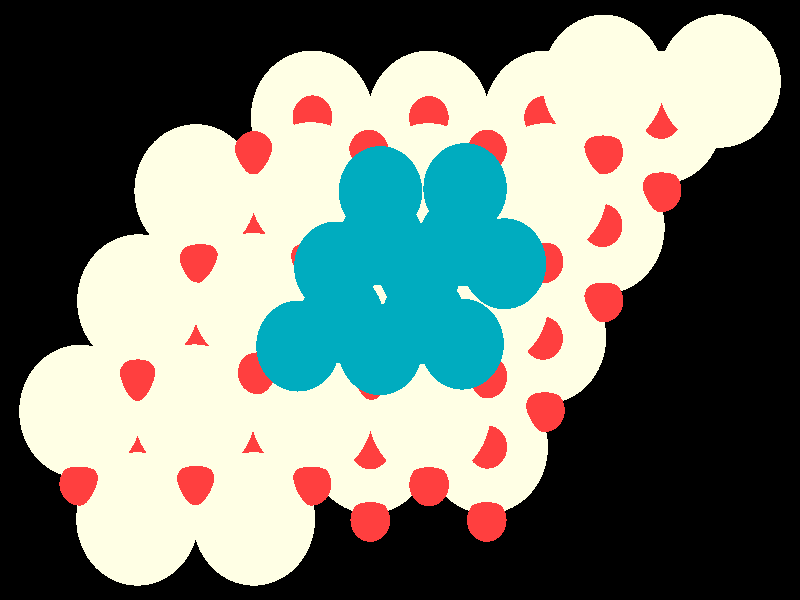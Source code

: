 #include "colors.inc"
#include "finish.inc"

global_settings {assumed_gamma 1 max_trace_level 6}
background {color White transmit 1.0}
camera {orthographic
  right -26.66*x up 18.36*y
  direction 1.00*z
  location <0,0,50.00> look_at <0,0,0>}
light_source {<  2.00,   3.00,  40.00> color White
  area_light <0.70, 0, 0>, <0, 0.70, 0>, 3, 3
  adaptive 1 jitter}

#declare simple = finish {phong 0.7}
#declare pale = finish {ambient 0.5 diffuse 0.85 roughness 0.001 specular 0.200 }
#declare intermediate = finish {ambient 0.3 diffuse 0.6 specular 0.1 roughness 0.04}
#declare vmd = finish {ambient 0.0 diffuse 0.65 phong 0.1 phong_size 40.0 specular 0.5 }
#declare jmol = finish {ambient 0.2 diffuse 0.6 specular 1 roughness 0.001 metallic}
#declare ase2 = finish {ambient 0.05 brilliance 3 diffuse 0.6 metallic specular 0.7 roughness 0.04 reflection 0.15}
#declare ase3 = finish {ambient 0.15 brilliance 2 diffuse 0.6 metallic specular 1.0 roughness 0.001 reflection 0.0}
#declare glass = finish {ambient 0.05 diffuse 0.3 specular 1.0 roughness 0.001}
#declare glass2 = finish {ambient 0.01 diffuse 0.3 specular 1.0 reflection 0.25 roughness 0.001}
#declare Rcell = 0.020;
#declare Rbond = 0.100;

#macro atom(LOC, R, COL, TRANS, FIN)
  sphere{LOC, R texture{pigment{color COL transmit TRANS} finish{FIN}}}
#end
#macro constrain(LOC, R, COL, TRANS FIN)
union{torus{R, Rcell rotate 45*z texture{pigment{color COL transmit TRANS} finish{FIN}}}
      torus{R, Rcell rotate -45*z texture{pigment{color COL transmit TRANS} finish{FIN}}}
      translate LOC}
#end

atom(< -2.93,   5.59,  -7.82>, 2.04, rgb <1.00, 1.00, 0.78>, 0.0, ase3) // #0 
atom(<  2.89,  -4.50,  -7.82>, 2.04, rgb <1.00, 1.00, 0.78>, 0.0, ase3) // #1 
atom(< -6.81,  -1.14,  -7.82>, 2.04, rgb <1.00, 1.00, 0.78>, 0.0, ase3) // #2 
atom(<  4.83,  -1.14,  -7.82>, 2.04, rgb <1.00, 1.00, 0.78>, 0.0, ase3) // #3 
atom(<  0.95,   5.59,  -7.82>, 2.04, rgb <1.00, 1.00, 0.78>, 0.0, ase3) // #4 
atom(<  6.78,   2.22,  -7.82>, 2.04, rgb <1.00, 1.00, 0.78>, 0.0, ase3) // #5 
atom(< -2.93,  -1.14,  -7.82>, 2.04, rgb <1.00, 1.00, 0.78>, 0.0, ase3) // #6 
atom(<  8.72,   5.59,  -7.82>, 2.04, rgb <1.00, 1.00, 0.78>, 0.0, ase3) // #7 
atom(<  4.83,   5.59,  -7.82>, 2.04, rgb <1.00, 1.00, 0.78>, 0.0, ase3) // #8 
atom(< -0.99,  -4.50,  -7.82>, 2.04, rgb <1.00, 1.00, 0.78>, 0.0, ase3) // #9 
atom(<  0.95,  -1.14,  -7.82>, 2.04, rgb <1.00, 1.00, 0.78>, 0.0, ase3) // #10 
atom(< -0.99,   2.22,  -7.82>, 2.04, rgb <1.00, 1.00, 0.78>, 0.0, ase3) // #11 
atom(< -8.75,  -4.50,  -7.82>, 2.04, rgb <1.00, 1.00, 0.78>, 0.0, ase3) // #12 
atom(<  2.89,   2.22,  -7.82>, 2.04, rgb <1.00, 1.00, 0.78>, 0.0, ase3) // #13 
atom(< -4.87,   2.22,  -7.82>, 2.04, rgb <1.00, 1.00, 0.78>, 0.0, ase3) // #14 
atom(< -4.87,  -4.50,  -7.82>, 2.04, rgb <1.00, 1.00, 0.78>, 0.0, ase3) // #15 
atom(< -4.87,  -6.70,  -4.70>, 2.04, rgb <1.00, 1.00, 0.78>, 0.0, ase3) // #16 
atom(<  2.91,  -0.03,  -4.75>, 2.04, rgb <1.00, 1.00, 0.78>, 0.0, ase3) // #17 
atom(< -2.94,  -3.41,  -4.69>, 2.04, rgb <1.00, 1.00, 0.78>, 0.0, ase3) // #18 
atom(<  6.78,   6.69,  -4.72>, 2.04, rgb <1.00, 1.00, 0.78>, 0.0, ase3) // #19 
atom(< -1.02,  -0.03,  -4.78>, 2.04, rgb <1.00, 1.00, 0.78>, 0.0, ase3) // #20 
atom(<  0.98,  -3.44,  -4.72>, 2.04, rgb <1.00, 1.00, 0.78>, 0.0, ase3) // #21 
atom(<  0.95,   3.37,  -4.76>, 2.04, rgb <1.00, 1.00, 0.78>, 0.0, ase3) // #22 
atom(< -8.72,  -0.03,  -4.63>, 2.04, rgb <1.00, 1.00, 0.78>, 0.0, ase3) // #23 
atom(< -8.75,  -6.70,  -4.71>, 2.04, rgb <1.00, 1.00, 0.78>, 0.0, ase3) // #24 
atom(< -6.81,   3.34,  -4.72>, 2.04, rgb <1.00, 1.00, 0.78>, 0.0, ase3) // #25 
atom(< -6.85,  -3.40,  -4.70>, 2.04, rgb <1.00, 1.00, 0.78>, 0.0, ase3) // #26 
atom(<-10.65,  -3.41,  -4.70>, 2.04, rgb <1.00, 1.00, 0.78>, 0.0, ase3) // #27 
atom(< -4.90,   0.01,  -4.69>, 2.04, rgb <1.00, 1.00, 0.78>, 0.0, ase3) // #28 
atom(<  4.86,   3.37,  -4.69>, 2.04, rgb <1.00, 1.00, 0.78>, 0.0, ase3) // #29 
atom(< -2.97,   3.40,  -4.73>, 2.04, rgb <1.00, 1.00, 0.78>, 0.0, ase3) // #30 
atom(< 10.65,   6.70,  -4.72>, 2.04, rgb <1.00, 1.00, 0.78>, 0.0, ase3) // #31 
atom(< -2.93,   1.10,  -8.61>, 0.66, rgb <1.00, 0.05, 0.05>, 0.0, ase3) // #32 
atom(< -8.75,  -2.26,  -8.61>, 0.66, rgb <1.00, 0.05, 0.05>, 0.0, ase3) // #33 
atom(< -0.99,   4.47,  -8.61>, 0.66, rgb <1.00, 0.05, 0.05>, 0.0, ase3) // #34 
atom(<-10.69,  -5.62,  -8.61>, 0.66, rgb <1.00, 0.05, 0.05>, 0.0, ase3) // #35 
atom(<  2.89,  -2.26,  -8.61>, 0.66, rgb <1.00, 0.05, 0.05>, 0.0, ase3) // #36 
atom(< -4.87,   4.47,  -8.61>, 0.66, rgb <1.00, 0.05, 0.05>, 0.0, ase3) // #37 
atom(<  0.95,   1.10,  -8.61>, 0.66, rgb <1.00, 0.05, 0.05>, 0.0, ase3) // #38 
atom(< -6.81,   1.10,  -8.61>, 0.66, rgb <1.00, 0.05, 0.05>, 0.0, ase3) // #39 
atom(< -6.81,  -5.62,  -8.61>, 0.66, rgb <1.00, 0.05, 0.05>, 0.0, ase3) // #40 
atom(<  6.78,   4.47,  -8.61>, 0.66, rgb <1.00, 0.05, 0.05>, 0.0, ase3) // #41 
atom(< -0.99,  -2.26,  -8.61>, 0.66, rgb <1.00, 0.05, 0.05>, 0.0, ase3) // #42 
atom(< -2.93,  -5.62,  -8.61>, 0.66, rgb <1.00, 0.05, 0.05>, 0.0, ase3) // #43 
atom(< -4.87,  -2.26,  -8.61>, 0.66, rgb <1.00, 0.05, 0.05>, 0.0, ase3) // #44 
atom(<  2.89,   4.47,  -8.61>, 0.66, rgb <1.00, 0.05, 0.05>, 0.0, ase3) // #45 
atom(<  4.83,   1.10,  -8.61>, 0.66, rgb <1.00, 0.05, 0.05>, 0.0, ase3) // #46 
atom(<  0.95,  -5.62,  -8.61>, 0.66, rgb <1.00, 0.05, 0.05>, 0.0, ase3) // #47 
atom(< -4.87,  -6.74,  -7.03>, 0.66, rgb <1.00, 0.05, 0.05>, 0.0, ase3) // #48 
atom(< -2.93,  -3.38,  -7.03>, 0.66, rgb <1.00, 0.05, 0.05>, 0.0, ase3) // #49 
atom(< -0.99,  -6.74,  -7.03>, 0.66, rgb <1.00, 0.05, 0.05>, 0.0, ase3) // #50 
atom(< -4.87,  -0.02,  -7.03>, 0.66, rgb <1.00, 0.05, 0.05>, 0.0, ase3) // #51 
atom(< -0.99,  -0.02,  -7.03>, 0.66, rgb <1.00, 0.05, 0.05>, 0.0, ase3) // #52 
atom(<  6.78,  -0.02,  -7.03>, 0.66, rgb <1.00, 0.05, 0.05>, 0.0, ase3) // #53 
atom(<  0.95,  -3.38,  -7.03>, 0.66, rgb <1.00, 0.05, 0.05>, 0.0, ase3) // #54 
atom(< -6.81,  -3.38,  -7.03>, 0.66, rgb <1.00, 0.05, 0.05>, 0.0, ase3) // #55 
atom(<  4.83,  -3.38,  -7.03>, 0.66, rgb <1.00, 0.05, 0.05>, 0.0, ase3) // #56 
atom(< -8.75,  -6.74,  -7.03>, 0.66, rgb <1.00, 0.05, 0.05>, 0.0, ase3) // #57 
atom(<  2.89,  -0.02,  -7.03>, 0.66, rgb <1.00, 0.05, 0.05>, 0.0, ase3) // #58 
atom(<  2.89,  -6.74,  -7.03>, 0.66, rgb <1.00, 0.05, 0.05>, 0.0, ase3) // #59 
atom(<  8.72,   3.35,  -7.03>, 0.66, rgb <1.00, 0.05, 0.05>, 0.0, ase3) // #60 
atom(<  4.83,   3.35,  -7.03>, 0.66, rgb <1.00, 0.05, 0.05>, 0.0, ase3) // #61 
atom(< -2.93,   3.35,  -7.03>, 0.66, rgb <1.00, 0.05, 0.05>, 0.0, ase3) // #62 
atom(<  0.95,   3.35,  -7.03>, 0.66, rgb <1.00, 0.05, 0.05>, 0.0, ase3) // #63 
atom(< -0.99,  -4.52,  -5.52>, 0.66, rgb <1.00, 0.05, 0.05>, 0.0, ase3) // #64 
atom(< -4.86,   2.25,  -5.55>, 0.66, rgb <1.00, 0.05, 0.05>, 0.0, ase3) // #65 
atom(<  8.71,   5.59,  -5.53>, 0.66, rgb <1.00, 0.05, 0.05>, 0.0, ase3) // #66 
atom(<  4.80,   5.58,  -5.51>, 0.66, rgb <1.00, 0.05, 0.05>, 0.0, ase3) // #67 
atom(<  6.75,   2.28,  -5.49>, 0.66, rgb <1.00, 0.05, 0.05>, 0.0, ase3) // #68 
atom(<  0.96,  -1.19,  -5.53>, 0.66, rgb <1.00, 0.05, 0.05>, 0.0, ase3) // #69 
atom(< -2.92,   5.60,  -5.53>, 0.66, rgb <1.00, 0.05, 0.05>, 0.0, ase3) // #70 
atom(< -6.72,  -1.20,  -5.46>, 0.66, rgb <1.00, 0.05, 0.05>, 0.0, ase3) // #71 
atom(< -2.92,  -1.14,  -5.51>, 0.66, rgb <1.00, 0.05, 0.05>, 0.0, ase3) // #72 
atom(< -1.03,   2.26,  -5.53>, 0.66, rgb <1.00, 0.05, 0.05>, 0.0, ase3) // #73 
atom(<  4.77,  -1.17,  -5.49>, 0.66, rgb <1.00, 0.05, 0.05>, 0.0, ase3) // #74 
atom(< -4.88,  -4.46,  -5.49>, 0.66, rgb <1.00, 0.05, 0.05>, 0.0, ase3) // #75 
atom(<  2.93,   2.27,  -5.52>, 0.66, rgb <1.00, 0.05, 0.05>, 0.0, ase3) // #76 
atom(<  0.96,   5.58,  -5.51>, 0.66, rgb <1.00, 0.05, 0.05>, 0.0, ase3) // #77 
atom(< -8.74,  -4.52,  -5.54>, 0.66, rgb <1.00, 0.05, 0.05>, 0.0, ase3) // #78 
atom(<  2.91,  -4.50,  -5.52>, 0.66, rgb <1.00, 0.05, 0.05>, 0.0, ase3) // #79 
atom(< -1.04,   4.55,  -3.81>, 0.66, rgb <1.00, 0.05, 0.05>, 0.0, ase3) // #80 
atom(<  6.77,   4.51,  -3.93>, 0.66, rgb <1.00, 0.05, 0.05>, 0.0, ase3) // #81 
atom(<  2.91,   4.55,  -3.77>, 0.66, rgb <1.00, 0.05, 0.05>, 0.0, ase3) // #82 
atom(<-10.68,  -5.63,  -3.94>, 0.66, rgb <1.00, 0.05, 0.05>, 0.0, ase3) // #83 
atom(< -3.00,   1.21,  -3.93>, 0.66, rgb <1.00, 0.05, 0.05>, 0.0, ase3) // #84 
atom(< -4.74,  -2.22,  -3.69>, 0.66, rgb <1.00, 0.05, 0.05>, 0.0, ase3) // #85 
atom(< -6.81,  -5.61,  -3.93>, 0.66, rgb <1.00, 0.05, 0.05>, 0.0, ase3) // #86 
atom(< -8.74,  -2.43,  -3.90>, 0.66, rgb <1.00, 0.05, 0.05>, 0.0, ase3) // #87 
atom(<  0.93,   1.10,  -4.21>, 0.66, rgb <1.00, 0.05, 0.05>, 0.0, ase3) // #88 
atom(< -0.94,  -2.39,  -3.92>, 0.66, rgb <1.00, 0.05, 0.05>, 0.0, ase3) // #89 
atom(< -2.95,  -5.63,  -3.94>, 0.66, rgb <1.00, 0.05, 0.05>, 0.0, ase3) // #90 
atom(< -6.69,   1.19,  -3.91>, 0.66, rgb <1.00, 0.05, 0.05>, 0.0, ase3) // #91 
atom(<  4.78,   1.17,  -3.74>, 0.66, rgb <1.00, 0.05, 0.05>, 0.0, ase3) // #92 
atom(<  2.91,  -2.35,  -3.78>, 0.66, rgb <1.00, 0.05, 0.05>, 0.0, ase3) // #93 
atom(<  0.97,  -5.65,  -3.95>, 0.66, rgb <1.00, 0.05, 0.05>, 0.0, ase3) // #94 
atom(< -4.87,   4.51,  -3.95>, 0.66, rgb <1.00, 0.05, 0.05>, 0.0, ase3) // #95 
atom(< -0.66,  -1.52,  -2.11>, 1.39, rgb <0.00, 0.41, 0.52>, 0.0, ase3) // #96 
atom(<  0.67,   0.96,  -2.21>, 1.39, rgb <0.00, 0.41, 0.52>, 0.0, ase3) // #97 
atom(<  2.07,  -1.35,  -2.14>, 1.39, rgb <0.00, 0.41, 0.52>, 0.0, ase3) // #98 
atom(<  0.79,  -0.56,  -0.00>, 1.39, rgb <0.00, 0.41, 0.52>, 0.0, ase3) // #99 
atom(< -2.14,   1.01,  -2.12>, 1.39, rgb <0.00, 0.41, 0.52>, 0.0, ase3) // #100 
atom(<  3.48,   1.11,  -2.09>, 1.39, rgb <0.00, 0.41, 0.52>, 0.0, ase3) // #101 
atom(< -0.65,   3.32,  -2.17>, 1.39, rgb <0.00, 0.41, 0.52>, 0.0, ase3) // #102 
atom(< -0.62,   1.84,   0.00>, 1.39, rgb <0.00, 0.41, 0.52>, 0.0, ase3) // #103 
atom(<  2.17,   3.41,  -2.12>, 1.39, rgb <0.00, 0.41, 0.52>, 0.0, ase3) // #104 
atom(<  2.02,   1.81,  -0.00>, 1.39, rgb <0.00, 0.41, 0.52>, 0.0, ase3) // #105 
atom(< -1.94,  -0.55,  -0.00>, 1.39, rgb <0.00, 0.41, 0.52>, 0.0, ase3) // #106 
atom(< -3.40,  -1.41,  -2.19>, 1.39, rgb <0.00, 0.41, 0.52>, 0.0, ase3) // #107 
